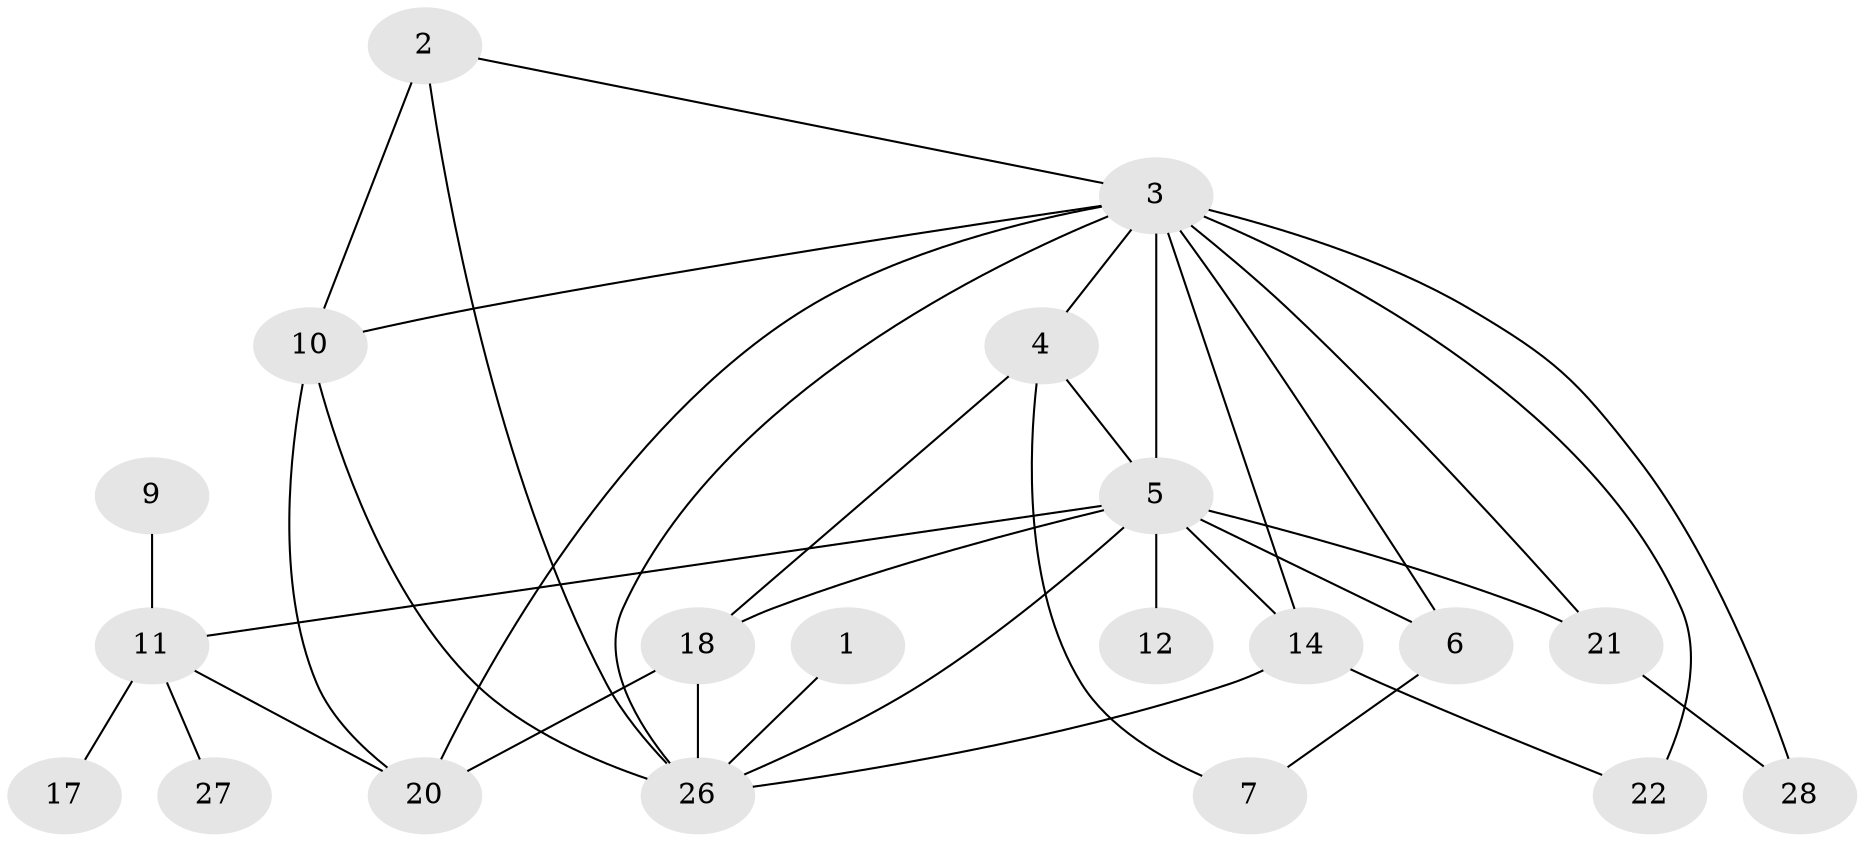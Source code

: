 // original degree distribution, {2: 0.3020833333333333, 3: 0.19791666666666666, 6: 0.03125, 4: 0.09375, 1: 0.21875, 0: 0.08333333333333333, 5: 0.041666666666666664, 8: 0.03125}
// Generated by graph-tools (version 1.1) at 2025/47/03/04/25 22:47:59]
// undirected, 20 vertices, 36 edges
graph export_dot {
  node [color=gray90,style=filled];
  1;
  2;
  3;
  4;
  5;
  6;
  7;
  9;
  10;
  11;
  12;
  14;
  17;
  18;
  20;
  21;
  22;
  26;
  27;
  28;
  1 -- 26 [weight=1.0];
  2 -- 3 [weight=1.0];
  2 -- 10 [weight=1.0];
  2 -- 26 [weight=1.0];
  3 -- 4 [weight=3.0];
  3 -- 5 [weight=3.0];
  3 -- 6 [weight=1.0];
  3 -- 10 [weight=1.0];
  3 -- 14 [weight=1.0];
  3 -- 20 [weight=2.0];
  3 -- 21 [weight=1.0];
  3 -- 22 [weight=2.0];
  3 -- 26 [weight=2.0];
  3 -- 28 [weight=2.0];
  4 -- 5 [weight=1.0];
  4 -- 7 [weight=1.0];
  4 -- 18 [weight=1.0];
  5 -- 6 [weight=3.0];
  5 -- 11 [weight=1.0];
  5 -- 12 [weight=1.0];
  5 -- 14 [weight=2.0];
  5 -- 18 [weight=3.0];
  5 -- 21 [weight=1.0];
  5 -- 26 [weight=2.0];
  6 -- 7 [weight=1.0];
  9 -- 11 [weight=1.0];
  10 -- 20 [weight=1.0];
  10 -- 26 [weight=1.0];
  11 -- 17 [weight=1.0];
  11 -- 20 [weight=1.0];
  11 -- 27 [weight=1.0];
  14 -- 22 [weight=1.0];
  14 -- 26 [weight=1.0];
  18 -- 20 [weight=2.0];
  18 -- 26 [weight=1.0];
  21 -- 28 [weight=1.0];
}
